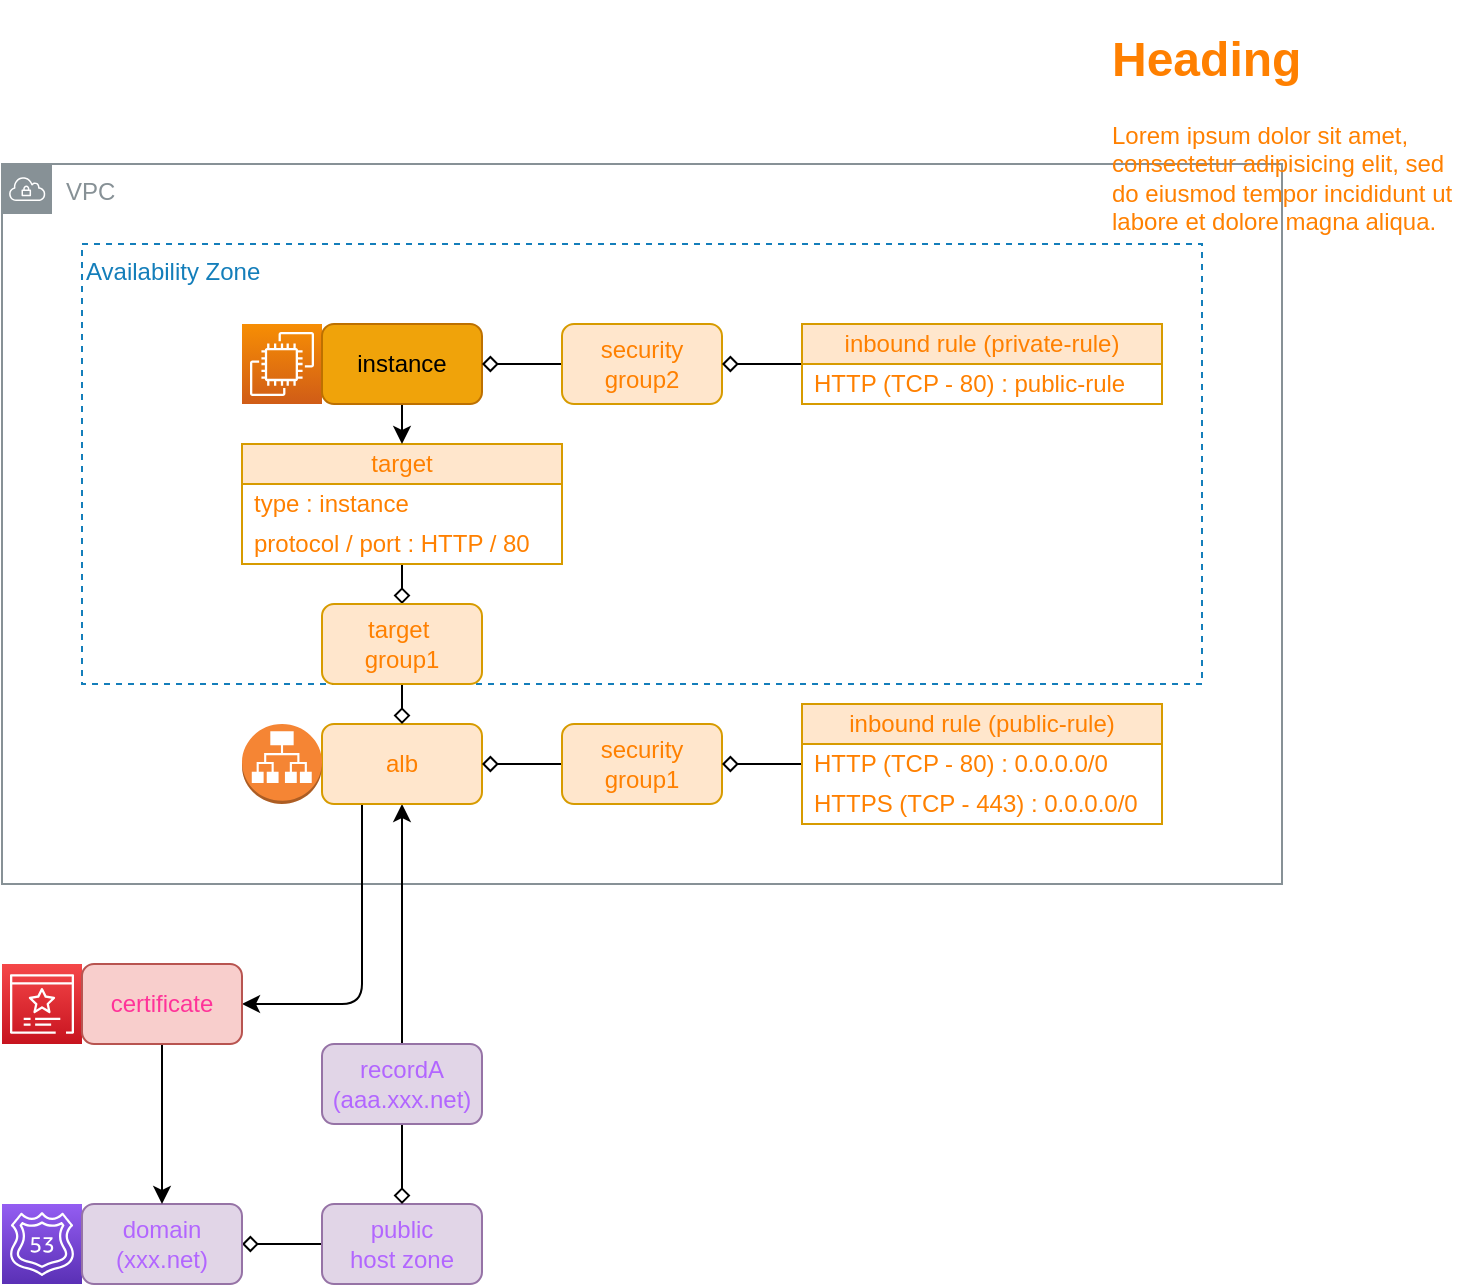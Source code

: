 <mxfile>
    <diagram id="8nt556eFrk8VnkiktNVK" name="ページ1">
        <mxGraphModel dx="1123" dy="1948" grid="1" gridSize="10" guides="1" tooltips="1" connect="1" arrows="1" fold="1" page="1" pageScale="1" pageWidth="827" pageHeight="1169" background="#ffffff" math="0" shadow="0">
            <root>
                <mxCell id="0"/>
                <mxCell id="1" parent="0"/>
                <mxCell id="22" value="VPC" style="sketch=0;outlineConnect=0;gradientColor=none;html=1;whiteSpace=wrap;fontSize=12;fontStyle=0;shape=mxgraph.aws4.group;grIcon=mxgraph.aws4.group_vpc;strokeColor=#879196;fillColor=none;verticalAlign=top;align=left;spacingLeft=30;fontColor=#879196;dashed=0;" parent="1" vertex="1">
                    <mxGeometry x="40" width="640" height="360" as="geometry"/>
                </mxCell>
                <mxCell id="23" value="Availability Zone" style="fillColor=none;strokeColor=#147EBA;dashed=1;verticalAlign=top;fontStyle=0;fontColor=#147EBA;align=left;" parent="1" vertex="1">
                    <mxGeometry x="80" y="40" width="560" height="220" as="geometry"/>
                </mxCell>
                <mxCell id="3" value="" style="sketch=0;points=[[0,0,0],[0.25,0,0],[0.5,0,0],[0.75,0,0],[1,0,0],[0,1,0],[0.25,1,0],[0.5,1,0],[0.75,1,0],[1,1,0],[0,0.25,0],[0,0.5,0],[0,0.75,0],[1,0.25,0],[1,0.5,0],[1,0.75,0]];outlineConnect=0;fontColor=#232F3E;gradientColor=#945DF2;gradientDirection=north;fillColor=#5A30B5;strokeColor=#ffffff;dashed=0;verticalLabelPosition=bottom;verticalAlign=top;align=center;html=1;fontSize=12;fontStyle=0;aspect=fixed;shape=mxgraph.aws4.resourceIcon;resIcon=mxgraph.aws4.route_53;" parent="1" vertex="1">
                    <mxGeometry x="40" y="520" width="40" height="40" as="geometry"/>
                </mxCell>
                <mxCell id="10" value="" style="sketch=0;points=[[0,0,0],[0.25,0,0],[0.5,0,0],[0.75,0,0],[1,0,0],[0,1,0],[0.25,1,0],[0.5,1,0],[0.75,1,0],[1,1,0],[0,0.25,0],[0,0.5,0],[0,0.75,0],[1,0.25,0],[1,0.5,0],[1,0.75,0]];outlineConnect=0;fontColor=#232F3E;gradientColor=#F78E04;gradientDirection=north;fillColor=#D05C17;strokeColor=#ffffff;dashed=0;verticalLabelPosition=bottom;verticalAlign=top;align=center;html=1;fontSize=12;fontStyle=0;aspect=fixed;shape=mxgraph.aws4.resourceIcon;resIcon=mxgraph.aws4.ec2;" parent="1" vertex="1">
                    <mxGeometry x="160" y="80" width="40" height="40" as="geometry"/>
                </mxCell>
                <mxCell id="19" style="edgeStyle=none;html=1;exitX=0;exitY=0.5;exitDx=0;exitDy=0;entryX=1;entryY=0.5;entryDx=0;entryDy=0;strokeColor=#000000;fontColor=#B266FF;endArrow=diamond;endFill=0;" parent="1" source="12" target="14" edge="1">
                    <mxGeometry relative="1" as="geometry"/>
                </mxCell>
                <mxCell id="12" value="public&lt;br&gt;host zone" style="rounded=1;whiteSpace=wrap;html=1;fillColor=#e1d5e7;strokeColor=#9673a6;fontColor=#B266FF;" parent="1" vertex="1">
                    <mxGeometry x="200" y="520" width="80" height="40" as="geometry"/>
                </mxCell>
                <mxCell id="14" value="domain&lt;br&gt;(xxx.net)" style="rounded=1;whiteSpace=wrap;html=1;fillColor=#e1d5e7;strokeColor=#9673a6;fontColor=#B266FF;" parent="1" vertex="1">
                    <mxGeometry x="80" y="520" width="80" height="40" as="geometry"/>
                </mxCell>
                <mxCell id="20" style="edgeStyle=none;html=1;exitX=0.5;exitY=1;exitDx=0;exitDy=0;strokeColor=#000000;fontColor=#B266FF;endArrow=diamond;endFill=0;" parent="1" source="18" target="12" edge="1">
                    <mxGeometry relative="1" as="geometry"/>
                </mxCell>
                <mxCell id="25" style="edgeStyle=none;html=1;exitX=0.5;exitY=0;exitDx=0;exitDy=0;strokeColor=#000000;fontColor=#FF8000;endArrow=classic;endFill=1;" parent="1" source="18" target="21" edge="1">
                    <mxGeometry relative="1" as="geometry"/>
                </mxCell>
                <mxCell id="18" value="recordA&lt;br&gt;(aaa.xxx.net)" style="rounded=1;whiteSpace=wrap;html=1;fillColor=#e1d5e7;strokeColor=#9673a6;fontColor=#B266FF;" parent="1" vertex="1">
                    <mxGeometry x="200" y="440" width="80" height="40" as="geometry"/>
                </mxCell>
                <mxCell id="56" style="edgeStyle=none;html=1;exitX=0.25;exitY=1;exitDx=0;exitDy=0;entryX=1;entryY=0.5;entryDx=0;entryDy=0;strokeColor=#000000;fontColor=#FF3399;endArrow=classic;endFill=1;" parent="1" source="21" target="49" edge="1">
                    <mxGeometry relative="1" as="geometry">
                        <Array as="points">
                            <mxPoint x="220" y="420"/>
                        </Array>
                    </mxGeometry>
                </mxCell>
                <mxCell id="21" value="alb" style="rounded=1;whiteSpace=wrap;html=1;fillColor=#ffe6cc;strokeColor=#d79b00;fontColor=#FF8000;" parent="1" vertex="1">
                    <mxGeometry x="200" y="280" width="80" height="40" as="geometry"/>
                </mxCell>
                <mxCell id="29" style="edgeStyle=none;html=1;exitX=0;exitY=0.5;exitDx=0;exitDy=0;entryX=1;entryY=0.5;entryDx=0;entryDy=0;strokeColor=#000000;fontColor=#FF8000;endArrow=diamond;endFill=0;" parent="1" source="24" target="21" edge="1">
                    <mxGeometry relative="1" as="geometry"/>
                </mxCell>
                <mxCell id="24" value="security &lt;br&gt;group1" style="rounded=1;whiteSpace=wrap;html=1;fillColor=#ffe6cc;strokeColor=#d79b00;fontColor=#FF8000;" parent="1" vertex="1">
                    <mxGeometry x="320" y="280" width="80" height="40" as="geometry"/>
                </mxCell>
                <mxCell id="32" style="edgeStyle=none;html=1;exitX=0;exitY=0.5;exitDx=0;exitDy=0;strokeColor=#000000;fontColor=#FF8000;endArrow=diamond;endFill=0;entryX=1;entryY=0.5;entryDx=0;entryDy=0;" parent="1" source="36" target="24" edge="1">
                    <mxGeometry relative="1" as="geometry">
                        <mxPoint x="440" y="300" as="sourcePoint"/>
                    </mxGeometry>
                </mxCell>
                <mxCell id="34" value="&lt;h1&gt;Heading&lt;/h1&gt;&lt;p&gt;Lorem ipsum dolor sit amet, consectetur adipisicing elit, sed do eiusmod tempor incididunt ut labore et dolore magna aliqua.&lt;/p&gt;" style="text;html=1;strokeColor=none;fillColor=none;spacing=5;spacingTop=-20;whiteSpace=wrap;overflow=hidden;rounded=0;fontColor=#FF8000;" parent="1" vertex="1">
                    <mxGeometry x="590" y="-72" width="190" height="120" as="geometry"/>
                </mxCell>
                <mxCell id="35" value="inbound rule (public-rule)" style="swimlane;fontStyle=0;childLayout=stackLayout;horizontal=1;startSize=20;horizontalStack=0;resizeParent=1;resizeParentMax=0;resizeLast=0;collapsible=1;marginBottom=0;whiteSpace=wrap;html=1;fillColor=#ffe6cc;strokeColor=#d79b00;fontColor=#FF8000;" parent="1" vertex="1">
                    <mxGeometry x="440" y="270" width="180" height="60" as="geometry">
                        <mxRectangle x="450" y="510" width="60" height="30" as="alternateBounds"/>
                    </mxGeometry>
                </mxCell>
                <mxCell id="36" value="HTTP (TCP - 80) : 0.0.0.0/0" style="text;strokeColor=none;fillColor=none;align=left;verticalAlign=middle;spacingLeft=4;spacingRight=4;overflow=hidden;points=[[0,0.5],[1,0.5]];portConstraint=eastwest;rotatable=0;whiteSpace=wrap;html=1;fontColor=#FF8000;" parent="35" vertex="1">
                    <mxGeometry y="20" width="180" height="20" as="geometry"/>
                </mxCell>
                <mxCell id="37" value="HTTPS (TCP - 443) : 0.0.0.0/0" style="text;strokeColor=none;fillColor=none;align=left;verticalAlign=middle;spacingLeft=4;spacingRight=4;overflow=hidden;points=[[0,0.5],[1,0.5]];portConstraint=eastwest;rotatable=0;whiteSpace=wrap;html=1;fontColor=#FF8000;" parent="35" vertex="1">
                    <mxGeometry y="40" width="180" height="20" as="geometry"/>
                </mxCell>
                <mxCell id="40" style="edgeStyle=none;html=1;strokeColor=#000000;fontColor=#FF8000;endArrow=diamond;endFill=0;entryX=0.5;entryY=0;entryDx=0;entryDy=0;" parent="1" source="41" target="63" edge="1">
                    <mxGeometry relative="1" as="geometry">
                        <mxPoint x="240" y="240" as="sourcePoint"/>
                        <mxPoint x="20" y="200" as="targetPoint"/>
                    </mxGeometry>
                </mxCell>
                <mxCell id="41" value="target" style="swimlane;fontStyle=0;childLayout=stackLayout;horizontal=1;startSize=20;horizontalStack=0;resizeParent=1;resizeParentMax=0;resizeLast=0;collapsible=1;marginBottom=0;whiteSpace=wrap;html=1;fillColor=#ffe6cc;strokeColor=#d79b00;fontColor=#FF8000;" parent="1" vertex="1">
                    <mxGeometry x="160" y="140" width="160" height="60" as="geometry">
                        <mxRectangle x="450" y="510" width="60" height="30" as="alternateBounds"/>
                    </mxGeometry>
                </mxCell>
                <mxCell id="42" value="type : instance" style="text;strokeColor=none;fillColor=none;align=left;verticalAlign=middle;spacingLeft=4;spacingRight=4;overflow=hidden;points=[[0,0.5],[1,0.5]];portConstraint=eastwest;rotatable=0;whiteSpace=wrap;html=1;fontColor=#FF8000;" parent="41" vertex="1">
                    <mxGeometry y="20" width="160" height="20" as="geometry"/>
                </mxCell>
                <mxCell id="43" value="protocol / port : HTTP / 80" style="text;strokeColor=none;fillColor=none;align=left;verticalAlign=middle;spacingLeft=4;spacingRight=4;overflow=hidden;points=[[0,0.5],[1,0.5]];portConstraint=eastwest;rotatable=0;whiteSpace=wrap;html=1;fontColor=#FF8000;" parent="41" vertex="1">
                    <mxGeometry y="40" width="160" height="20" as="geometry"/>
                </mxCell>
                <mxCell id="47" style="edgeStyle=none;html=1;exitX=0.5;exitY=1;exitDx=0;exitDy=0;strokeColor=#000000;fontColor=#FF8000;endArrow=classic;endFill=1;entryX=0.5;entryY=0;entryDx=0;entryDy=0;" parent="1" source="44" target="41" edge="1">
                    <mxGeometry relative="1" as="geometry">
                        <mxPoint x="240" y="140" as="targetPoint"/>
                    </mxGeometry>
                </mxCell>
                <mxCell id="44" value="instance" style="rounded=1;whiteSpace=wrap;html=1;fillColor=#f0a30a;strokeColor=#BD7000;fontColor=#000000;" parent="1" vertex="1">
                    <mxGeometry x="200" y="80" width="80" height="40" as="geometry"/>
                </mxCell>
                <mxCell id="46" style="edgeStyle=none;html=1;exitX=0.5;exitY=1;exitDx=0;exitDy=0;strokeColor=#000000;fontColor=#FF8000;endArrow=diamond;endFill=0;entryX=0.5;entryY=0;entryDx=0;entryDy=0;" parent="1" source="63" target="21" edge="1">
                    <mxGeometry relative="1" as="geometry">
                        <mxPoint x="130" y="170" as="sourcePoint"/>
                        <mxPoint x="130" y="190" as="targetPoint"/>
                    </mxGeometry>
                </mxCell>
                <mxCell id="48" value="" style="sketch=0;points=[[0,0,0],[0.25,0,0],[0.5,0,0],[0.75,0,0],[1,0,0],[0,1,0],[0.25,1,0],[0.5,1,0],[0.75,1,0],[1,1,0],[0,0.25,0],[0,0.5,0],[0,0.75,0],[1,0.25,0],[1,0.5,0],[1,0.75,0]];outlineConnect=0;fontColor=#232F3E;gradientColor=#F54749;gradientDirection=north;fillColor=#C7131F;strokeColor=#ffffff;dashed=0;verticalLabelPosition=bottom;verticalAlign=top;align=center;html=1;fontSize=12;fontStyle=0;aspect=fixed;shape=mxgraph.aws4.resourceIcon;resIcon=mxgraph.aws4.certificate_manager_3;" parent="1" vertex="1">
                    <mxGeometry x="40" y="400" width="40" height="40" as="geometry"/>
                </mxCell>
                <mxCell id="51" style="edgeStyle=none;html=1;exitX=0.5;exitY=1;exitDx=0;exitDy=0;entryX=0.5;entryY=0;entryDx=0;entryDy=0;strokeColor=#000000;fontColor=#FF3399;endArrow=classic;endFill=1;" parent="1" source="49" target="14" edge="1">
                    <mxGeometry relative="1" as="geometry"/>
                </mxCell>
                <mxCell id="49" value="certificate" style="rounded=1;whiteSpace=wrap;html=1;fillColor=#f8cecc;strokeColor=#b85450;fontColor=#FF3399;" parent="1" vertex="1">
                    <mxGeometry x="80" y="400" width="80" height="40" as="geometry"/>
                </mxCell>
                <mxCell id="2" value="" style="outlineConnect=0;dashed=0;verticalLabelPosition=bottom;verticalAlign=top;align=center;html=1;shape=mxgraph.aws3.application_load_balancer;fillColor=#F58534;gradientColor=none;" parent="1" vertex="1">
                    <mxGeometry x="160" y="280" width="40" height="40" as="geometry"/>
                </mxCell>
                <mxCell id="58" style="edgeStyle=none;html=1;strokeColor=#000000;fontColor=#FF3399;endArrow=diamond;endFill=0;" parent="1" source="57" target="44" edge="1">
                    <mxGeometry relative="1" as="geometry"/>
                </mxCell>
                <mxCell id="57" value="security &lt;br&gt;group2" style="rounded=1;whiteSpace=wrap;html=1;fillColor=#ffe6cc;strokeColor=#d79b00;fontColor=#FF8000;" parent="1" vertex="1">
                    <mxGeometry x="320" y="80" width="80" height="40" as="geometry"/>
                </mxCell>
                <mxCell id="62" style="edgeStyle=none;html=1;strokeColor=#000000;fontColor=#FF3399;endArrow=diamond;endFill=0;" parent="1" source="59" target="57" edge="1">
                    <mxGeometry relative="1" as="geometry"/>
                </mxCell>
                <mxCell id="59" value="inbound rule (private-rule)" style="swimlane;fontStyle=0;childLayout=stackLayout;horizontal=1;startSize=20;horizontalStack=0;resizeParent=1;resizeParentMax=0;resizeLast=0;collapsible=1;marginBottom=0;whiteSpace=wrap;html=1;fillColor=#ffe6cc;strokeColor=#d79b00;fontColor=#FF8000;" parent="1" vertex="1">
                    <mxGeometry x="440" y="80" width="180" height="40" as="geometry">
                        <mxRectangle x="450" y="510" width="60" height="30" as="alternateBounds"/>
                    </mxGeometry>
                </mxCell>
                <mxCell id="60" value="HTTP (TCP - 80) : public-rule" style="text;strokeColor=none;fillColor=none;align=left;verticalAlign=middle;spacingLeft=4;spacingRight=4;overflow=hidden;points=[[0,0.5],[1,0.5]];portConstraint=eastwest;rotatable=0;whiteSpace=wrap;html=1;fontColor=#FF8000;" parent="59" vertex="1">
                    <mxGeometry y="20" width="180" height="20" as="geometry"/>
                </mxCell>
                <mxCell id="63" value="target&amp;nbsp;&lt;br&gt;group1" style="rounded=1;whiteSpace=wrap;html=1;fillColor=#ffe6cc;strokeColor=#d79b00;fontColor=#FF8000;" vertex="1" parent="1">
                    <mxGeometry x="200" y="220" width="80" height="40" as="geometry"/>
                </mxCell>
            </root>
        </mxGraphModel>
    </diagram>
</mxfile>